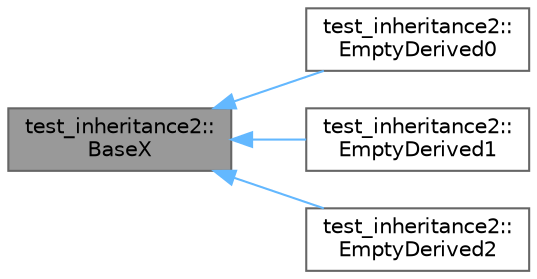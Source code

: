 digraph "test_inheritance2::BaseX"
{
 // LATEX_PDF_SIZE
  bgcolor="transparent";
  edge [fontname=Helvetica,fontsize=10,labelfontname=Helvetica,labelfontsize=10];
  node [fontname=Helvetica,fontsize=10,shape=box,height=0.2,width=0.4];
  rankdir="LR";
  Node1 [id="Node000001",label="test_inheritance2::\lBaseX",height=0.2,width=0.4,color="gray40", fillcolor="grey60", style="filled", fontcolor="black",tooltip=" "];
  Node1 -> Node2 [id="edge1_Node000001_Node000002",dir="back",color="steelblue1",style="solid",tooltip=" "];
  Node2 [id="Node000002",label="test_inheritance2::\lEmptyDerived0",height=0.2,width=0.4,color="gray40", fillcolor="white", style="filled",URL="$structtest__inheritance2_1_1_empty_derived0.html",tooltip=" "];
  Node1 -> Node3 [id="edge2_Node000001_Node000003",dir="back",color="steelblue1",style="solid",tooltip=" "];
  Node3 [id="Node000003",label="test_inheritance2::\lEmptyDerived1",height=0.2,width=0.4,color="gray40", fillcolor="white", style="filled",URL="$structtest__inheritance2_1_1_empty_derived1.html",tooltip=" "];
  Node1 -> Node4 [id="edge3_Node000001_Node000004",dir="back",color="steelblue1",style="solid",tooltip=" "];
  Node4 [id="Node000004",label="test_inheritance2::\lEmptyDerived2",height=0.2,width=0.4,color="gray40", fillcolor="white", style="filled",URL="$structtest__inheritance2_1_1_empty_derived2.html",tooltip=" "];
}
